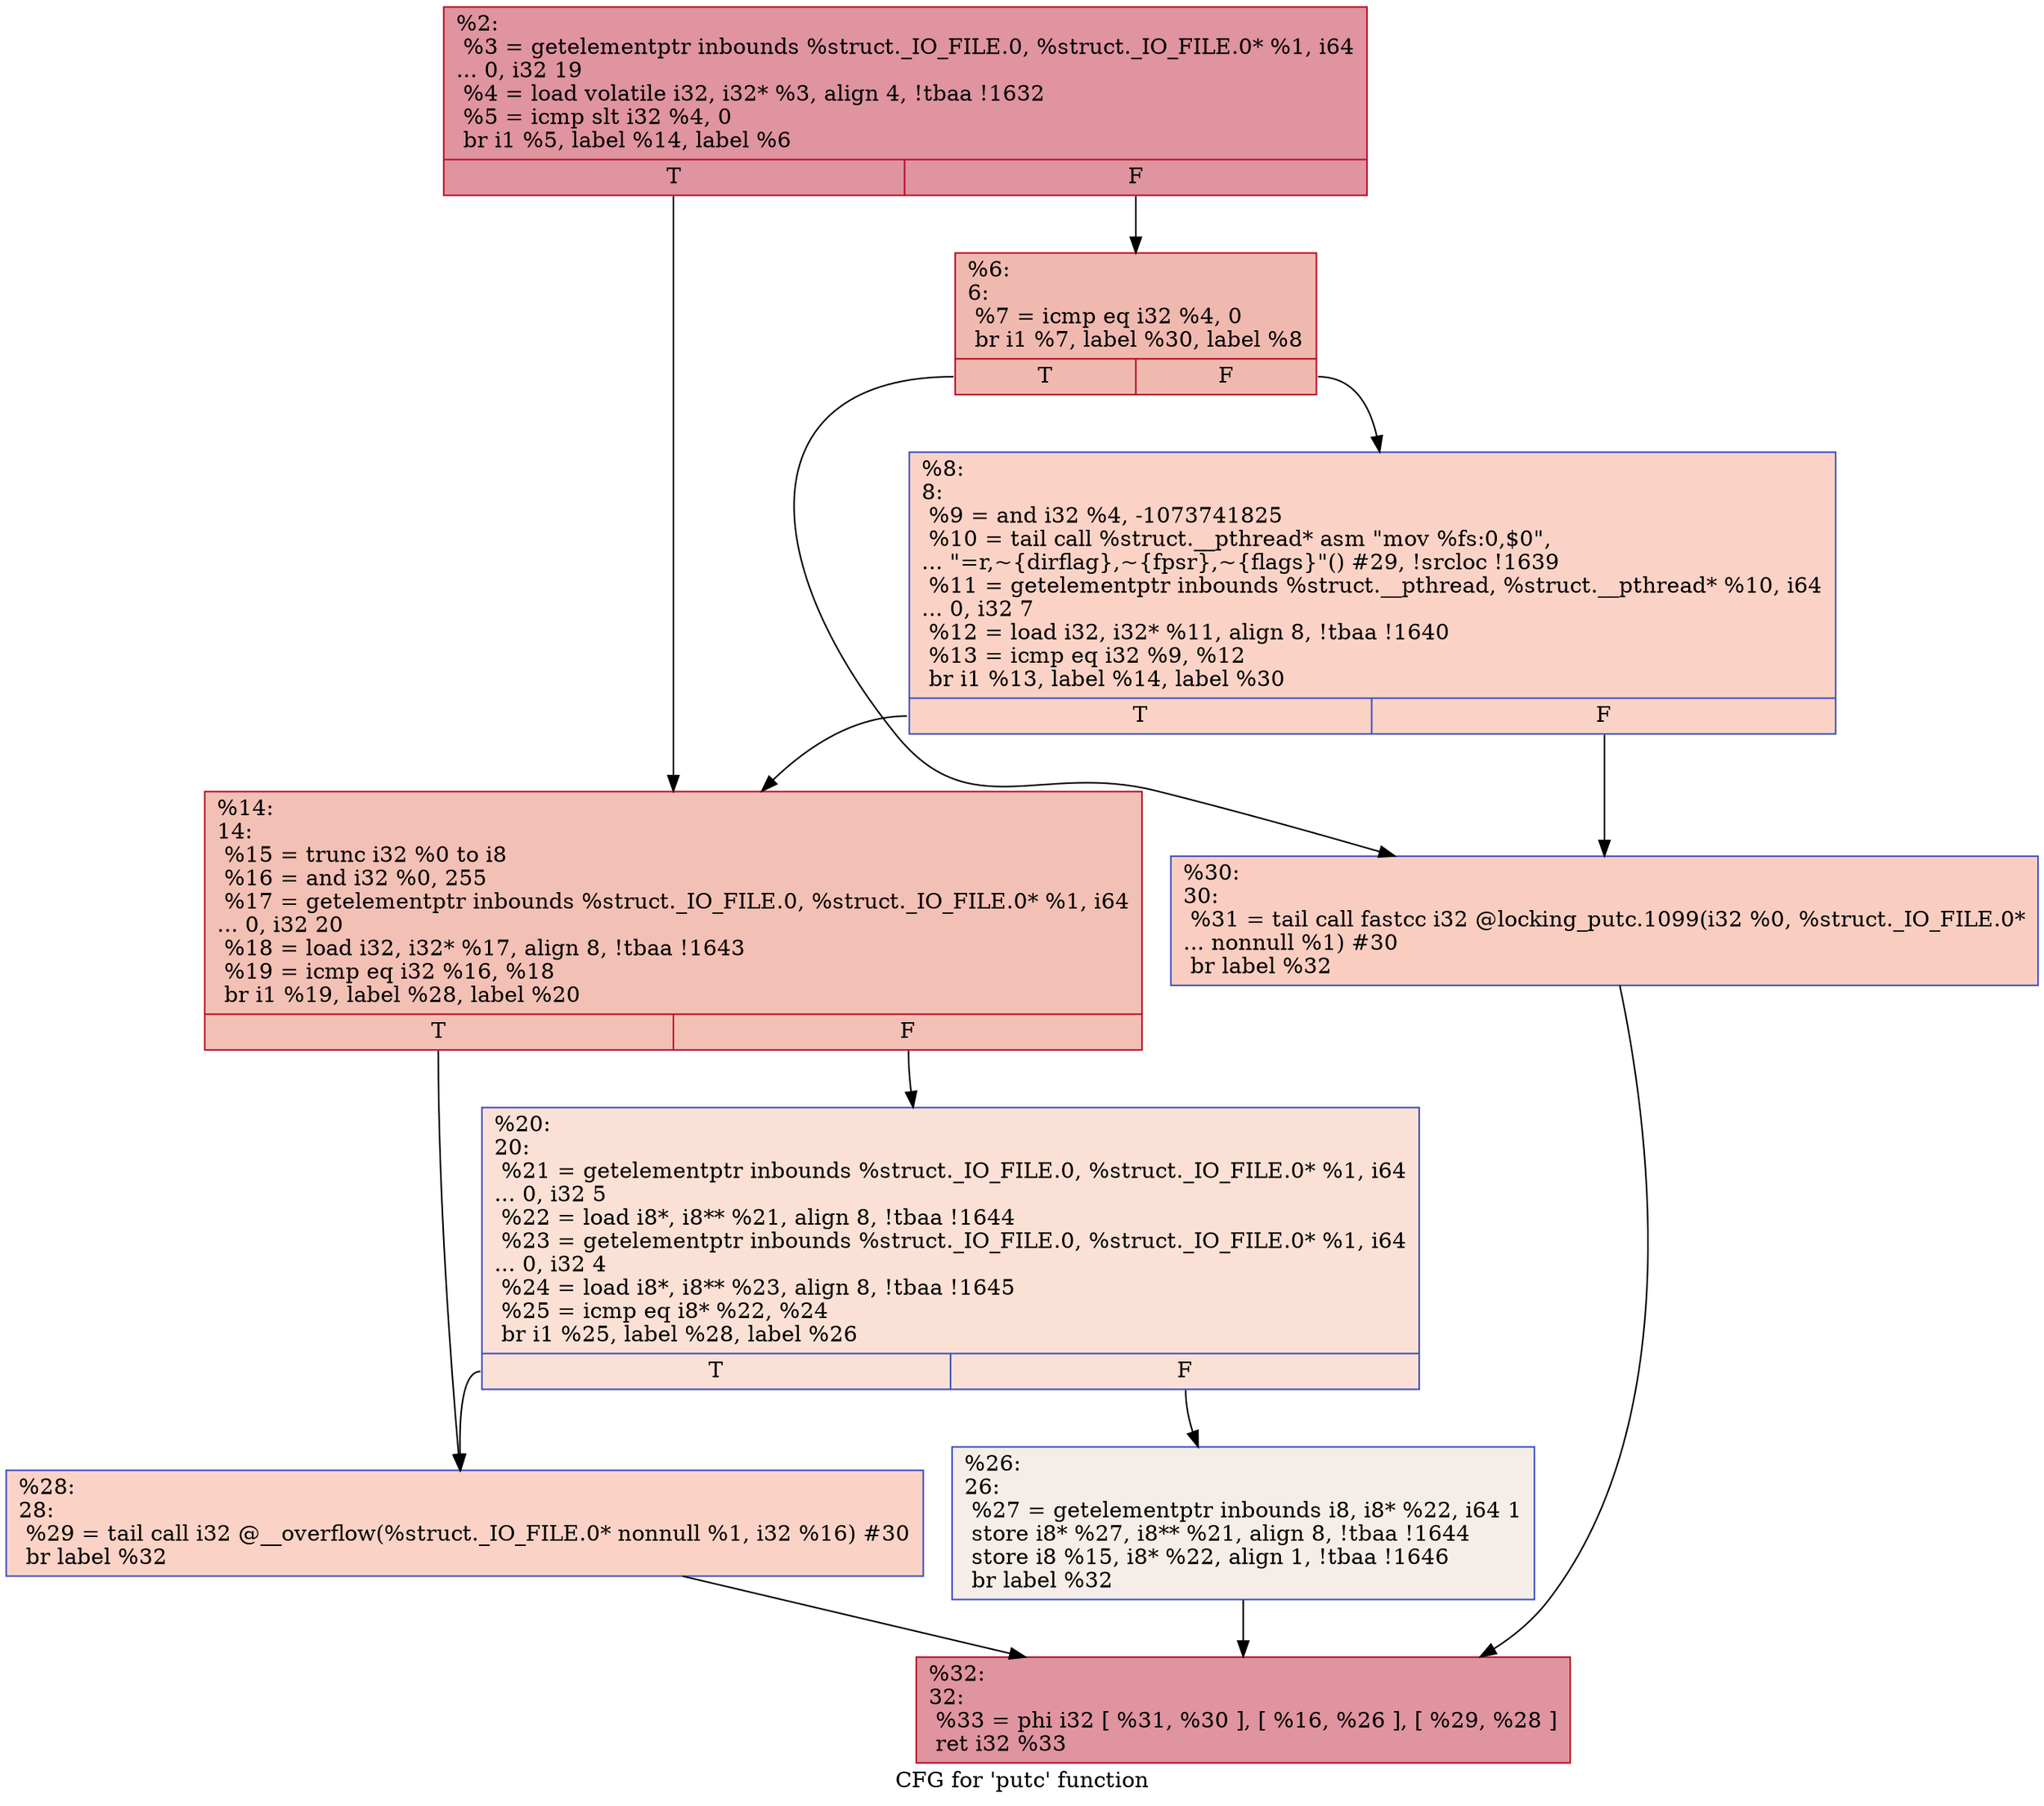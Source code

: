 digraph "CFG for 'putc' function" {
	label="CFG for 'putc' function";

	Node0x18b6240 [shape=record,color="#b70d28ff", style=filled, fillcolor="#b70d2870",label="{%2:\l  %3 = getelementptr inbounds %struct._IO_FILE.0, %struct._IO_FILE.0* %1, i64\l... 0, i32 19\l  %4 = load volatile i32, i32* %3, align 4, !tbaa !1632\l  %5 = icmp slt i32 %4, 0\l  br i1 %5, label %14, label %6\l|{<s0>T|<s1>F}}"];
	Node0x18b6240:s0 -> Node0x18b6330;
	Node0x18b6240:s1 -> Node0x18b6290;
	Node0x18b6290 [shape=record,color="#b70d28ff", style=filled, fillcolor="#de614d70",label="{%6:\l6:                                                \l  %7 = icmp eq i32 %4, 0\l  br i1 %7, label %30, label %8\l|{<s0>T|<s1>F}}"];
	Node0x18b6290:s0 -> Node0x18b6470;
	Node0x18b6290:s1 -> Node0x18b62e0;
	Node0x18b62e0 [shape=record,color="#3d50c3ff", style=filled, fillcolor="#f59c7d70",label="{%8:\l8:                                                \l  %9 = and i32 %4, -1073741825\l  %10 = tail call %struct.__pthread* asm \"mov %fs:0,$0\",\l... \"=r,~\{dirflag\},~\{fpsr\},~\{flags\}\"() #29, !srcloc !1639\l  %11 = getelementptr inbounds %struct.__pthread, %struct.__pthread* %10, i64\l... 0, i32 7\l  %12 = load i32, i32* %11, align 8, !tbaa !1640\l  %13 = icmp eq i32 %9, %12\l  br i1 %13, label %14, label %30\l|{<s0>T|<s1>F}}"];
	Node0x18b62e0:s0 -> Node0x18b6330;
	Node0x18b62e0:s1 -> Node0x18b6470;
	Node0x18b6330 [shape=record,color="#b70d28ff", style=filled, fillcolor="#e5705870",label="{%14:\l14:                                               \l  %15 = trunc i32 %0 to i8\l  %16 = and i32 %0, 255\l  %17 = getelementptr inbounds %struct._IO_FILE.0, %struct._IO_FILE.0* %1, i64\l... 0, i32 20\l  %18 = load i32, i32* %17, align 8, !tbaa !1643\l  %19 = icmp eq i32 %16, %18\l  br i1 %19, label %28, label %20\l|{<s0>T|<s1>F}}"];
	Node0x18b6330:s0 -> Node0x18b6420;
	Node0x18b6330:s1 -> Node0x18b6380;
	Node0x18b6380 [shape=record,color="#3d50c3ff", style=filled, fillcolor="#f7bca170",label="{%20:\l20:                                               \l  %21 = getelementptr inbounds %struct._IO_FILE.0, %struct._IO_FILE.0* %1, i64\l... 0, i32 5\l  %22 = load i8*, i8** %21, align 8, !tbaa !1644\l  %23 = getelementptr inbounds %struct._IO_FILE.0, %struct._IO_FILE.0* %1, i64\l... 0, i32 4\l  %24 = load i8*, i8** %23, align 8, !tbaa !1645\l  %25 = icmp eq i8* %22, %24\l  br i1 %25, label %28, label %26\l|{<s0>T|<s1>F}}"];
	Node0x18b6380:s0 -> Node0x18b6420;
	Node0x18b6380:s1 -> Node0x18b63d0;
	Node0x18b63d0 [shape=record,color="#3d50c3ff", style=filled, fillcolor="#e8d6cc70",label="{%26:\l26:                                               \l  %27 = getelementptr inbounds i8, i8* %22, i64 1\l  store i8* %27, i8** %21, align 8, !tbaa !1644\l  store i8 %15, i8* %22, align 1, !tbaa !1646\l  br label %32\l}"];
	Node0x18b63d0 -> Node0x18b64c0;
	Node0x18b6420 [shape=record,color="#3d50c3ff", style=filled, fillcolor="#f59c7d70",label="{%28:\l28:                                               \l  %29 = tail call i32 @__overflow(%struct._IO_FILE.0* nonnull %1, i32 %16) #30\l  br label %32\l}"];
	Node0x18b6420 -> Node0x18b64c0;
	Node0x18b6470 [shape=record,color="#3d50c3ff", style=filled, fillcolor="#f2907270",label="{%30:\l30:                                               \l  %31 = tail call fastcc i32 @locking_putc.1099(i32 %0, %struct._IO_FILE.0*\l... nonnull %1) #30\l  br label %32\l}"];
	Node0x18b6470 -> Node0x18b64c0;
	Node0x18b64c0 [shape=record,color="#b70d28ff", style=filled, fillcolor="#b70d2870",label="{%32:\l32:                                               \l  %33 = phi i32 [ %31, %30 ], [ %16, %26 ], [ %29, %28 ]\l  ret i32 %33\l}"];
}
